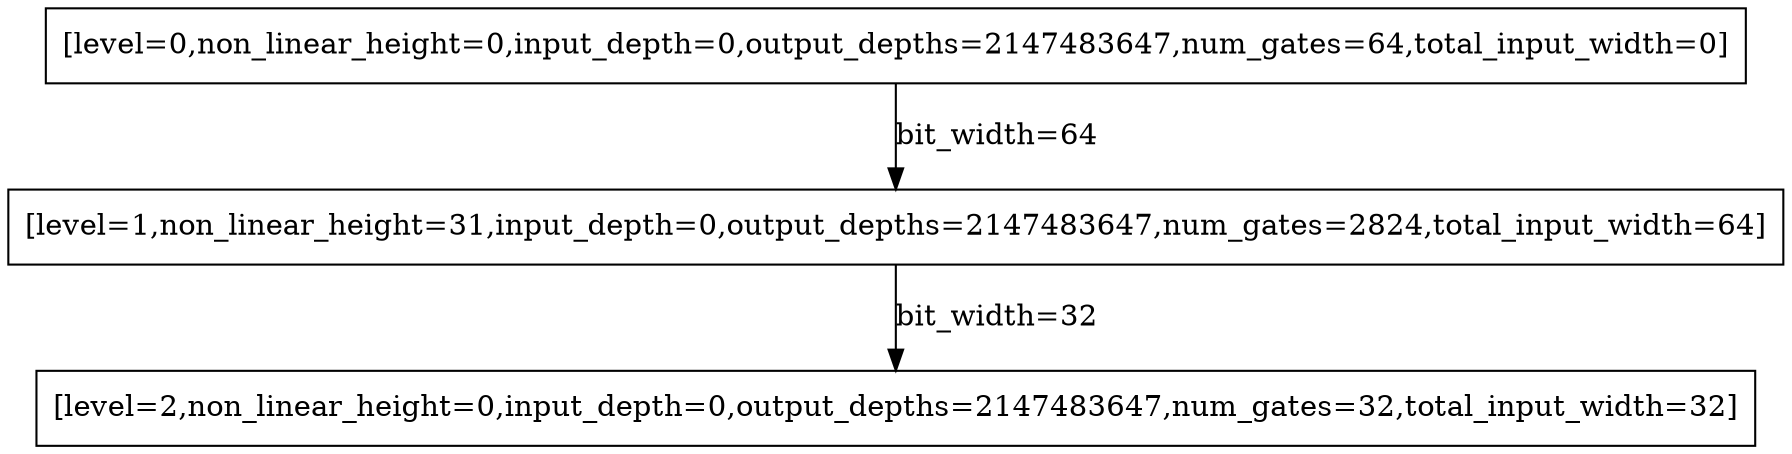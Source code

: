 // size-optimized, no-minimization
digraph {
	subgraph level_0 {
		rank=same;
		"root" [label="[level=0,non_linear_height=0,input_depth=0,output_depths=2147483647,num_gates=64,total_input_width=0]" shape=box input_depth=0 output_depths="2147483647" non_linear_height=0 num_non_linear_gates=0 total_input_width=0];
	}
	subgraph level_1 {
		rank=same;
		"2" [label="[level=1,non_linear_height=31,input_depth=0,output_depths=2147483647,num_gates=2824,total_input_width=64]" shape=box input_depth=0 output_depths="2147483647" non_linear_height=31 num_non_linear_gates=993 total_input_width=64];
	}
	"root" -> "2" [label="bit_width=64" bit_width=64 input_gates="0:1,1:1,2:1,3:1,4:1,5:1,6:1,7:1,8:1,9:1,10:1,11:1,12:1,13:1,14:1,15:1,16:1,17:1,18:1,19:1,20:1,21:1,22:1,23:1,24:1,25:1,26:1,27:1,28:1,29:1,30:1,31:1,32:1,33:1,34:1,35:1,36:1,37:1,38:1,39:1,40:1,41:1,42:1,43:1,44:1,45:1,46:1,47:1,48:1,49:1,50:1,51:1,52:1,53:1,54:1,55:1,56:1,57:1,58:1,59:1,60:1,61:1,62:1,63:1"];
	subgraph level_2 {
		rank=same;
		"leaf" [label="[level=2,non_linear_height=0,input_depth=0,output_depths=2147483647,num_gates=32,total_input_width=32]" shape=box input_depth=0 output_depths="2147483647" non_linear_height=0 num_non_linear_gates=0 total_input_width=32];
	}
	"2" -> "leaf" [label="bit_width=32" bit_width=32 input_gates="64:1,65:1,66:1,67:1,68:1,69:1,70:1,71:1,72:1,73:1,74:1,75:1,76:1,77:1,78:1,79:1,80:1,81:1,82:1,83:1,84:1,85:1,86:1,87:1,88:1,89:1,90:1,91:1,92:1,93:1,94:1,95:1"];
}
